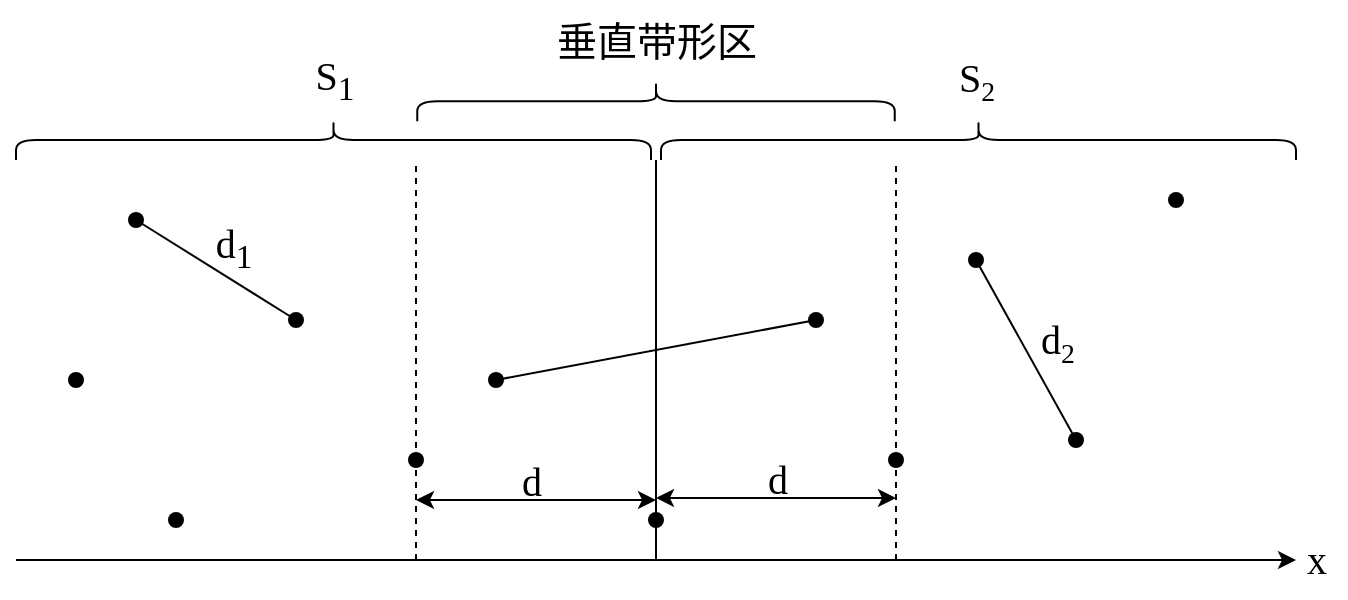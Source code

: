 <mxfile version="23.0.2" type="device">
  <diagram id="HCEpaZUpJWZ4N5DwZ5oD" name="第 1 页">
    <mxGraphModel dx="830" dy="586" grid="1" gridSize="10" guides="1" tooltips="1" connect="1" arrows="1" fold="1" page="1" pageScale="1" pageWidth="827" pageHeight="1169" math="0" shadow="0">
      <root>
        <mxCell id="0" />
        <mxCell id="1" parent="0" />
        <mxCell id="p-2lwII1HiTsq76X7f7h-1" value="" style="endArrow=classic;html=1;rounded=0;strokeWidth=1;" parent="1" edge="1">
          <mxGeometry width="50" height="50" relative="1" as="geometry">
            <mxPoint x="80" y="440" as="sourcePoint" />
            <mxPoint x="720" y="440" as="targetPoint" />
          </mxGeometry>
        </mxCell>
        <mxCell id="p-2lwII1HiTsq76X7f7h-2" value="" style="endArrow=none;html=1;rounded=0;strokeWidth=1;" parent="1" source="p-2lwII1HiTsq76X7f7h-6" edge="1">
          <mxGeometry width="50" height="50" relative="1" as="geometry">
            <mxPoint x="400" y="440" as="sourcePoint" />
            <mxPoint x="400" y="240" as="targetPoint" />
          </mxGeometry>
        </mxCell>
        <mxCell id="p-2lwII1HiTsq76X7f7h-3" value="" style="endArrow=none;dashed=1;html=1;rounded=0;" parent="1" source="p-2lwII1HiTsq76X7f7h-8" edge="1">
          <mxGeometry width="50" height="50" relative="1" as="geometry">
            <mxPoint x="280" y="440" as="sourcePoint" />
            <mxPoint x="280" y="240" as="targetPoint" />
          </mxGeometry>
        </mxCell>
        <mxCell id="p-2lwII1HiTsq76X7f7h-4" value="" style="endArrow=none;dashed=1;html=1;rounded=0;" parent="1" source="p-2lwII1HiTsq76X7f7h-10" edge="1">
          <mxGeometry width="50" height="50" relative="1" as="geometry">
            <mxPoint x="520" y="440" as="sourcePoint" />
            <mxPoint x="520" y="240" as="targetPoint" />
          </mxGeometry>
        </mxCell>
        <mxCell id="p-2lwII1HiTsq76X7f7h-5" value="" style="endArrow=none;html=1;rounded=0;strokeWidth=1;" parent="1" target="p-2lwII1HiTsq76X7f7h-6" edge="1">
          <mxGeometry width="50" height="50" relative="1" as="geometry">
            <mxPoint x="400" y="440" as="sourcePoint" />
            <mxPoint x="400" y="240" as="targetPoint" />
          </mxGeometry>
        </mxCell>
        <mxCell id="p-2lwII1HiTsq76X7f7h-6" value="" style="shape=waypoint;sketch=0;fillStyle=solid;size=6;pointerEvents=1;points=[];fillColor=none;resizable=0;rotatable=0;perimeter=centerPerimeter;snapToPoint=1;strokeWidth=2;" parent="1" vertex="1">
          <mxGeometry x="390" y="410" width="20" height="20" as="geometry" />
        </mxCell>
        <mxCell id="p-2lwII1HiTsq76X7f7h-7" value="" style="endArrow=none;dashed=1;html=1;rounded=0;" parent="1" target="p-2lwII1HiTsq76X7f7h-8" edge="1">
          <mxGeometry width="50" height="50" relative="1" as="geometry">
            <mxPoint x="280" y="440" as="sourcePoint" />
            <mxPoint x="280" y="240" as="targetPoint" />
          </mxGeometry>
        </mxCell>
        <mxCell id="p-2lwII1HiTsq76X7f7h-8" value="" style="shape=waypoint;sketch=0;fillStyle=solid;size=6;pointerEvents=1;points=[];fillColor=none;resizable=0;rotatable=0;perimeter=centerPerimeter;snapToPoint=1;strokeWidth=2;" parent="1" vertex="1">
          <mxGeometry x="270" y="380" width="20" height="20" as="geometry" />
        </mxCell>
        <mxCell id="p-2lwII1HiTsq76X7f7h-9" value="" style="endArrow=none;dashed=1;html=1;rounded=0;" parent="1" target="p-2lwII1HiTsq76X7f7h-10" edge="1">
          <mxGeometry width="50" height="50" relative="1" as="geometry">
            <mxPoint x="520" y="440" as="sourcePoint" />
            <mxPoint x="520" y="240" as="targetPoint" />
          </mxGeometry>
        </mxCell>
        <mxCell id="p-2lwII1HiTsq76X7f7h-10" value="" style="shape=waypoint;sketch=0;fillStyle=solid;size=6;pointerEvents=1;points=[];fillColor=none;resizable=0;rotatable=0;perimeter=centerPerimeter;snapToPoint=1;strokeWidth=2;" parent="1" vertex="1">
          <mxGeometry x="510" y="380" width="20" height="20" as="geometry" />
        </mxCell>
        <mxCell id="p-2lwII1HiTsq76X7f7h-11" value="" style="shape=waypoint;sketch=0;fillStyle=solid;size=6;pointerEvents=1;points=[];fillColor=none;resizable=0;rotatable=0;perimeter=centerPerimeter;snapToPoint=1;strokeWidth=2;" parent="1" vertex="1">
          <mxGeometry x="310" y="340" width="20" height="20" as="geometry" />
        </mxCell>
        <mxCell id="p-2lwII1HiTsq76X7f7h-12" value="" style="shape=waypoint;sketch=0;fillStyle=solid;size=6;pointerEvents=1;points=[];fillColor=none;resizable=0;rotatable=0;perimeter=centerPerimeter;snapToPoint=1;strokeWidth=2;" parent="1" vertex="1">
          <mxGeometry x="470" y="310" width="20" height="20" as="geometry" />
        </mxCell>
        <mxCell id="p-2lwII1HiTsq76X7f7h-13" value="" style="endArrow=none;html=1;rounded=0;exitX=0.75;exitY=0.9;exitDx=0;exitDy=0;exitPerimeter=0;entryX=0.3;entryY=0.6;entryDx=0;entryDy=0;entryPerimeter=0;strokeWidth=1;" parent="1" source="p-2lwII1HiTsq76X7f7h-11" target="p-2lwII1HiTsq76X7f7h-12" edge="1">
          <mxGeometry width="50" height="50" relative="1" as="geometry">
            <mxPoint x="370" y="390" as="sourcePoint" />
            <mxPoint x="420" y="340" as="targetPoint" />
          </mxGeometry>
        </mxCell>
        <mxCell id="p-2lwII1HiTsq76X7f7h-14" value="" style="endArrow=classic;startArrow=classic;html=1;rounded=0;strokeWidth=1;" parent="1" edge="1">
          <mxGeometry width="50" height="50" relative="1" as="geometry">
            <mxPoint x="280" y="410" as="sourcePoint" />
            <mxPoint x="400" y="410" as="targetPoint" />
          </mxGeometry>
        </mxCell>
        <mxCell id="p-2lwII1HiTsq76X7f7h-15" value="" style="endArrow=classic;startArrow=classic;html=1;rounded=0;strokeWidth=1;" parent="1" edge="1">
          <mxGeometry width="50" height="50" relative="1" as="geometry">
            <mxPoint x="400" y="409" as="sourcePoint" />
            <mxPoint x="520" y="409" as="targetPoint" />
            <Array as="points">
              <mxPoint x="460" y="409" />
            </Array>
          </mxGeometry>
        </mxCell>
        <mxCell id="p-2lwII1HiTsq76X7f7h-16" value="" style="shape=waypoint;sketch=0;fillStyle=solid;size=6;pointerEvents=1;points=[];fillColor=none;resizable=0;rotatable=0;perimeter=centerPerimeter;snapToPoint=1;strokeWidth=2;" parent="1" vertex="1">
          <mxGeometry x="150" y="410" width="20" height="20" as="geometry" />
        </mxCell>
        <mxCell id="p-2lwII1HiTsq76X7f7h-17" value="" style="shape=waypoint;sketch=0;fillStyle=solid;size=6;pointerEvents=1;points=[];fillColor=none;resizable=0;rotatable=0;perimeter=centerPerimeter;snapToPoint=1;strokeWidth=2;" parent="1" vertex="1">
          <mxGeometry x="100" y="340" width="20" height="20" as="geometry" />
        </mxCell>
        <mxCell id="p-2lwII1HiTsq76X7f7h-18" value="" style="shape=waypoint;sketch=0;fillStyle=solid;size=6;pointerEvents=1;points=[];fillColor=none;resizable=0;rotatable=0;perimeter=centerPerimeter;snapToPoint=1;strokeWidth=2;" parent="1" vertex="1">
          <mxGeometry x="130" y="260" width="20" height="20" as="geometry" />
        </mxCell>
        <mxCell id="p-2lwII1HiTsq76X7f7h-19" value="" style="shape=waypoint;sketch=0;fillStyle=solid;size=6;pointerEvents=1;points=[];fillColor=none;resizable=0;rotatable=0;perimeter=centerPerimeter;snapToPoint=1;strokeWidth=2;" parent="1" vertex="1">
          <mxGeometry x="210" y="310" width="20" height="20" as="geometry" />
        </mxCell>
        <mxCell id="p-2lwII1HiTsq76X7f7h-20" value="" style="endArrow=none;html=1;rounded=0;exitX=0.475;exitY=0.975;exitDx=0;exitDy=0;exitPerimeter=0;entryX=0.2;entryY=-0.225;entryDx=0;entryDy=0;entryPerimeter=0;strokeWidth=1;" parent="1" source="p-2lwII1HiTsq76X7f7h-18" target="p-2lwII1HiTsq76X7f7h-19" edge="1">
          <mxGeometry width="50" height="50" relative="1" as="geometry">
            <mxPoint x="180" y="290" as="sourcePoint" />
            <mxPoint x="230" y="240" as="targetPoint" />
          </mxGeometry>
        </mxCell>
        <mxCell id="p-2lwII1HiTsq76X7f7h-21" value="" style="shape=waypoint;sketch=0;fillStyle=solid;size=6;pointerEvents=1;points=[];fillColor=none;resizable=0;rotatable=0;perimeter=centerPerimeter;snapToPoint=1;strokeWidth=2;" parent="1" vertex="1">
          <mxGeometry x="550" y="280" width="20" height="20" as="geometry" />
        </mxCell>
        <mxCell id="p-2lwII1HiTsq76X7f7h-22" value="" style="endArrow=none;html=1;rounded=0;exitDx=0;exitDy=0;exitPerimeter=0;strokeWidth=2;" parent="1" source="p-2lwII1HiTsq76X7f7h-24" edge="1">
          <mxGeometry width="50" height="50" relative="1" as="geometry">
            <mxPoint x="600" y="310" as="sourcePoint" />
            <mxPoint x="610" y="380" as="targetPoint" />
          </mxGeometry>
        </mxCell>
        <mxCell id="p-2lwII1HiTsq76X7f7h-23" value="" style="endArrow=none;html=1;rounded=0;exitX=0.475;exitY=0.975;exitDx=0;exitDy=0;exitPerimeter=0;strokeWidth=1;" parent="1" source="p-2lwII1HiTsq76X7f7h-21" target="p-2lwII1HiTsq76X7f7h-24" edge="1">
          <mxGeometry width="50" height="50" relative="1" as="geometry">
            <mxPoint x="560" y="290" as="sourcePoint" />
            <mxPoint x="610" y="380" as="targetPoint" />
          </mxGeometry>
        </mxCell>
        <mxCell id="p-2lwII1HiTsq76X7f7h-24" value="" style="shape=waypoint;sketch=0;fillStyle=solid;size=6;pointerEvents=1;points=[];fillColor=none;resizable=0;rotatable=0;perimeter=centerPerimeter;snapToPoint=1;strokeWidth=2;" parent="1" vertex="1">
          <mxGeometry x="600" y="370" width="20" height="20" as="geometry" />
        </mxCell>
        <mxCell id="p-2lwII1HiTsq76X7f7h-25" value="" style="shape=waypoint;sketch=0;fillStyle=solid;size=6;pointerEvents=1;points=[];fillColor=none;resizable=0;rotatable=0;perimeter=centerPerimeter;snapToPoint=1;strokeWidth=2;" parent="1" vertex="1">
          <mxGeometry x="650" y="250" width="20" height="20" as="geometry" />
        </mxCell>
        <mxCell id="p-2lwII1HiTsq76X7f7h-26" value="" style="shape=curlyBracket;whiteSpace=wrap;html=1;rounded=1;labelPosition=left;verticalLabelPosition=middle;align=right;verticalAlign=middle;rotation=90;strokeWidth=1;" parent="1" vertex="1">
          <mxGeometry x="228.75" y="71.25" width="20" height="317.5" as="geometry" />
        </mxCell>
        <mxCell id="p-2lwII1HiTsq76X7f7h-27" value="" style="shape=curlyBracket;whiteSpace=wrap;html=1;rounded=1;labelPosition=left;verticalLabelPosition=middle;align=right;verticalAlign=middle;rotation=90;strokeWidth=1;" parent="1" vertex="1">
          <mxGeometry x="551.25" y="71.25" width="20" height="317.5" as="geometry" />
        </mxCell>
        <mxCell id="p-2lwII1HiTsq76X7f7h-28" value="&lt;font style=&quot;font-size: 20px;&quot; face=&quot;Times New Roman&quot;&gt;S&lt;sub&gt;1&lt;/sub&gt;&lt;/font&gt;" style="text;html=1;align=center;verticalAlign=middle;resizable=0;points=[];autosize=1;strokeColor=none;fillColor=none;" parent="1" vertex="1">
          <mxGeometry x="218.75" y="180" width="40" height="40" as="geometry" />
        </mxCell>
        <mxCell id="p-2lwII1HiTsq76X7f7h-29" value="&lt;font style=&quot;font-size: 20px;&quot; face=&quot;Times New Roman&quot;&gt;S&lt;/font&gt;&lt;font style=&quot;font-size: 16.667px;&quot; face=&quot;Times New Roman&quot;&gt;&lt;sub&gt;2&lt;/sub&gt;&lt;/font&gt;" style="text;html=1;align=center;verticalAlign=middle;resizable=0;points=[];autosize=1;strokeColor=none;fillColor=none;" parent="1" vertex="1">
          <mxGeometry x="540" y="180" width="40" height="40" as="geometry" />
        </mxCell>
        <mxCell id="p-2lwII1HiTsq76X7f7h-30" value="" style="shape=curlyBracket;whiteSpace=wrap;html=1;rounded=1;labelPosition=left;verticalLabelPosition=middle;align=right;verticalAlign=middle;rotation=90;strokeWidth=1;" parent="1" vertex="1">
          <mxGeometry x="390" y="91.25" width="20" height="238.75" as="geometry" />
        </mxCell>
        <mxCell id="p-2lwII1HiTsq76X7f7h-31" value="&lt;span style=&quot;font-size: 20px;&quot;&gt;&lt;font data-font-src=&quot;https://fonts.googleapis.com/css?family=SimSun&quot; face=&quot;SimSun&quot;&gt;垂直带形区&lt;/font&gt;&lt;/span&gt;" style="text;html=1;align=center;verticalAlign=middle;resizable=0;points=[];autosize=1;strokeColor=none;fillColor=none;" parent="1" vertex="1">
          <mxGeometry x="340" y="160" width="120" height="40" as="geometry" />
        </mxCell>
        <mxCell id="p-2lwII1HiTsq76X7f7h-32" value="&lt;font face=&quot;Times New Roman&quot;&gt;&lt;span style=&quot;font-size: 20px;&quot;&gt;&amp;nbsp;d&lt;/span&gt;&lt;/font&gt;" style="text;html=1;align=center;verticalAlign=middle;resizable=0;points=[];autosize=1;strokeColor=none;fillColor=none;strokeWidth=1;" parent="1" vertex="1">
          <mxGeometry x="315" y="380" width="40" height="40" as="geometry" />
        </mxCell>
        <mxCell id="p-2lwII1HiTsq76X7f7h-33" value="&lt;font face=&quot;Times New Roman&quot;&gt;&lt;span style=&quot;font-size: 20px;&quot;&gt;&amp;nbsp;d&lt;/span&gt;&lt;/font&gt;" style="text;html=1;align=center;verticalAlign=middle;resizable=0;points=[];autosize=1;strokeColor=none;fillColor=none;" parent="1" vertex="1">
          <mxGeometry x="438" y="379" width="40" height="40" as="geometry" />
        </mxCell>
        <mxCell id="p-2lwII1HiTsq76X7f7h-34" value="&lt;font face=&quot;Times New Roman&quot;&gt;&lt;span style=&quot;font-size: 20px;&quot;&gt;&amp;nbsp;d&lt;sub&gt;1&lt;/sub&gt;&lt;/span&gt;&lt;/font&gt;" style="text;html=1;align=center;verticalAlign=middle;resizable=0;points=[];autosize=1;strokeColor=none;fillColor=none;strokeWidth=1;" parent="1" vertex="1">
          <mxGeometry x="160.75" y="264" width="50" height="40" as="geometry" />
        </mxCell>
        <mxCell id="p-2lwII1HiTsq76X7f7h-35" value="&lt;font face=&quot;Times New Roman&quot;&gt;&lt;span style=&quot;font-size: 20px;&quot;&gt;&amp;nbsp;d&lt;/span&gt;&lt;span style=&quot;font-size: 16.667px;&quot;&gt;&lt;sub&gt;2&lt;/sub&gt;&lt;/span&gt;&lt;/font&gt;" style="text;html=1;align=center;verticalAlign=middle;resizable=0;points=[];autosize=1;strokeColor=none;fillColor=none;strokeWidth=1;" parent="1" vertex="1">
          <mxGeometry x="573" y="311" width="50" height="40" as="geometry" />
        </mxCell>
        <mxCell id="p-2lwII1HiTsq76X7f7h-36" value="&lt;font face=&quot;Times New Roman&quot;&gt;&lt;span style=&quot;font-size: 20px;&quot;&gt;x&lt;/span&gt;&lt;/font&gt;" style="text;html=1;align=center;verticalAlign=middle;resizable=0;points=[];autosize=1;strokeColor=none;fillColor=none;" parent="1" vertex="1">
          <mxGeometry x="715" y="419" width="30" height="40" as="geometry" />
        </mxCell>
      </root>
    </mxGraphModel>
  </diagram>
</mxfile>
